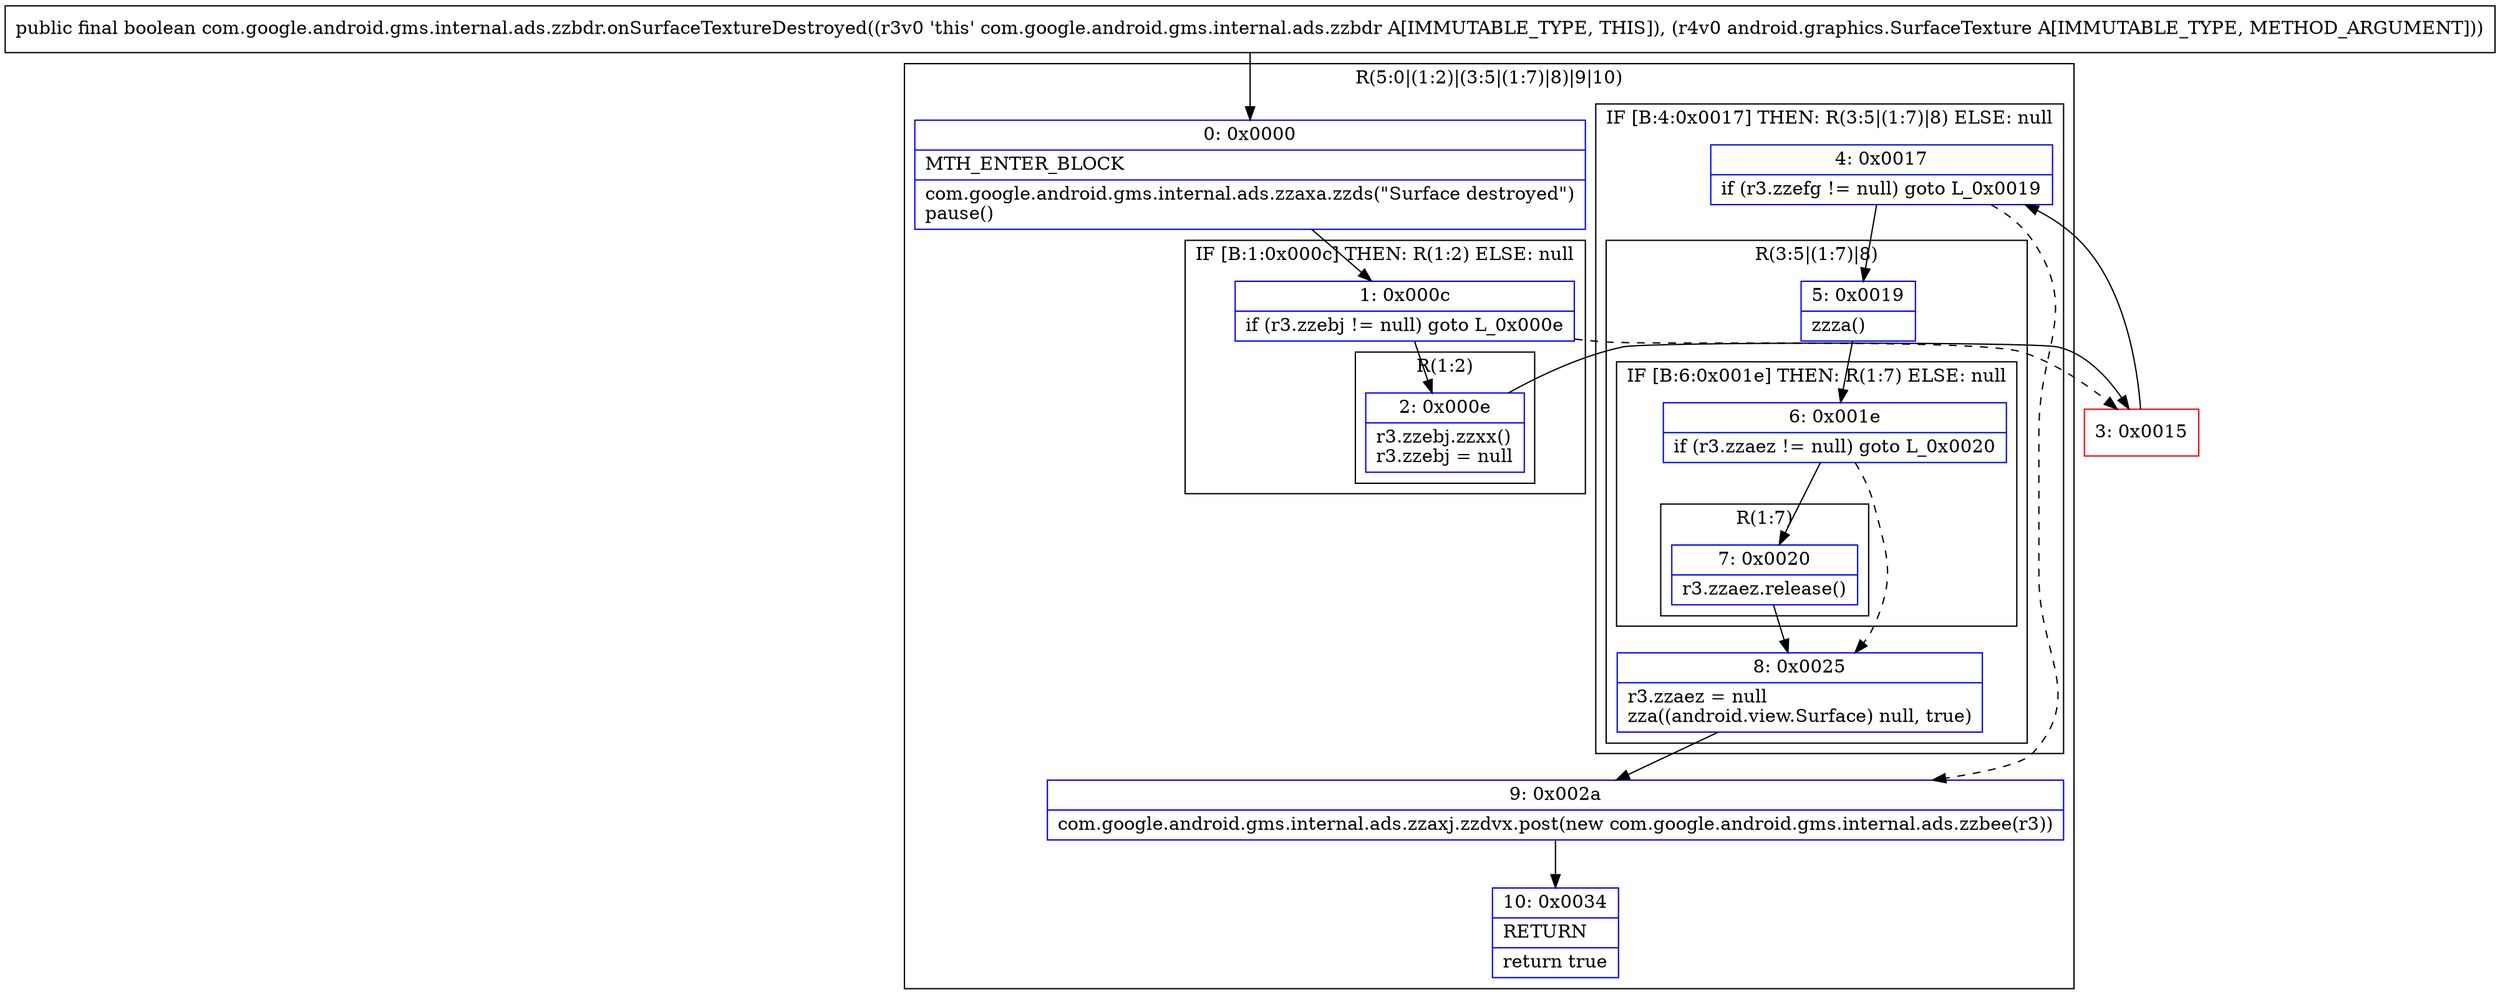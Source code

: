 digraph "CFG forcom.google.android.gms.internal.ads.zzbdr.onSurfaceTextureDestroyed(Landroid\/graphics\/SurfaceTexture;)Z" {
subgraph cluster_Region_251236876 {
label = "R(5:0|(1:2)|(3:5|(1:7)|8)|9|10)";
node [shape=record,color=blue];
Node_0 [shape=record,label="{0\:\ 0x0000|MTH_ENTER_BLOCK\l|com.google.android.gms.internal.ads.zzaxa.zzds(\"Surface destroyed\")\lpause()\l}"];
subgraph cluster_IfRegion_2020918466 {
label = "IF [B:1:0x000c] THEN: R(1:2) ELSE: null";
node [shape=record,color=blue];
Node_1 [shape=record,label="{1\:\ 0x000c|if (r3.zzebj != null) goto L_0x000e\l}"];
subgraph cluster_Region_94057486 {
label = "R(1:2)";
node [shape=record,color=blue];
Node_2 [shape=record,label="{2\:\ 0x000e|r3.zzebj.zzxx()\lr3.zzebj = null\l}"];
}
}
subgraph cluster_IfRegion_775699569 {
label = "IF [B:4:0x0017] THEN: R(3:5|(1:7)|8) ELSE: null";
node [shape=record,color=blue];
Node_4 [shape=record,label="{4\:\ 0x0017|if (r3.zzefg != null) goto L_0x0019\l}"];
subgraph cluster_Region_1821876808 {
label = "R(3:5|(1:7)|8)";
node [shape=record,color=blue];
Node_5 [shape=record,label="{5\:\ 0x0019|zzza()\l}"];
subgraph cluster_IfRegion_849033676 {
label = "IF [B:6:0x001e] THEN: R(1:7) ELSE: null";
node [shape=record,color=blue];
Node_6 [shape=record,label="{6\:\ 0x001e|if (r3.zzaez != null) goto L_0x0020\l}"];
subgraph cluster_Region_1862029525 {
label = "R(1:7)";
node [shape=record,color=blue];
Node_7 [shape=record,label="{7\:\ 0x0020|r3.zzaez.release()\l}"];
}
}
Node_8 [shape=record,label="{8\:\ 0x0025|r3.zzaez = null\lzza((android.view.Surface) null, true)\l}"];
}
}
Node_9 [shape=record,label="{9\:\ 0x002a|com.google.android.gms.internal.ads.zzaxj.zzdvx.post(new com.google.android.gms.internal.ads.zzbee(r3))\l}"];
Node_10 [shape=record,label="{10\:\ 0x0034|RETURN\l|return true\l}"];
}
Node_3 [shape=record,color=red,label="{3\:\ 0x0015}"];
MethodNode[shape=record,label="{public final boolean com.google.android.gms.internal.ads.zzbdr.onSurfaceTextureDestroyed((r3v0 'this' com.google.android.gms.internal.ads.zzbdr A[IMMUTABLE_TYPE, THIS]), (r4v0 android.graphics.SurfaceTexture A[IMMUTABLE_TYPE, METHOD_ARGUMENT])) }"];
MethodNode -> Node_0;
Node_0 -> Node_1;
Node_1 -> Node_2;
Node_1 -> Node_3[style=dashed];
Node_2 -> Node_3;
Node_4 -> Node_5;
Node_4 -> Node_9[style=dashed];
Node_5 -> Node_6;
Node_6 -> Node_7;
Node_6 -> Node_8[style=dashed];
Node_7 -> Node_8;
Node_8 -> Node_9;
Node_9 -> Node_10;
Node_3 -> Node_4;
}

